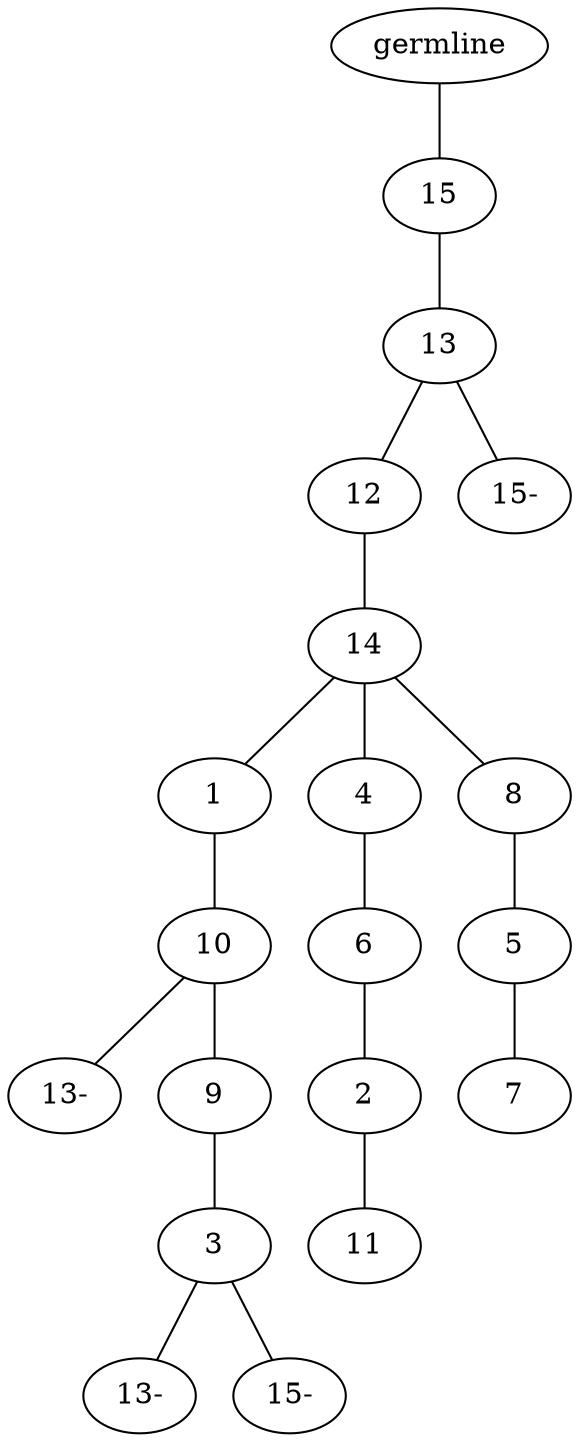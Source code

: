 graph tree {
    "140431426609552" [label="germline"];
    "140431426673632" [label="15"];
    "140431426549600" [label="13"];
    "140431426549360" [label="12"];
    "140431426549216" [label="14"];
    "140431426549888" [label="1"];
    "140431426550176" [label="10"];
    "140431426550464" [label="13-"];
    "140431426550272" [label="9"];
    "140431426550560" [label="3"];
    "140431426551136" [label="13-"];
    "140431426550896" [label="15-"];
    "140431426550704" [label="4"];
    "140431426550992" [label="6"];
    "140431426730304" [label="2"];
    "140431426730640" [label="11"];
    "140431426549936" [label="8"];
    "140431426728288" [label="5"];
    "140431426610128" [label="7"];
    "140431426550128" [label="15-"];
    "140431426609552" -- "140431426673632";
    "140431426673632" -- "140431426549600";
    "140431426549600" -- "140431426549360";
    "140431426549600" -- "140431426550128";
    "140431426549360" -- "140431426549216";
    "140431426549216" -- "140431426549888";
    "140431426549216" -- "140431426550704";
    "140431426549216" -- "140431426549936";
    "140431426549888" -- "140431426550176";
    "140431426550176" -- "140431426550464";
    "140431426550176" -- "140431426550272";
    "140431426550272" -- "140431426550560";
    "140431426550560" -- "140431426551136";
    "140431426550560" -- "140431426550896";
    "140431426550704" -- "140431426550992";
    "140431426550992" -- "140431426730304";
    "140431426730304" -- "140431426730640";
    "140431426549936" -- "140431426728288";
    "140431426728288" -- "140431426610128";
}
